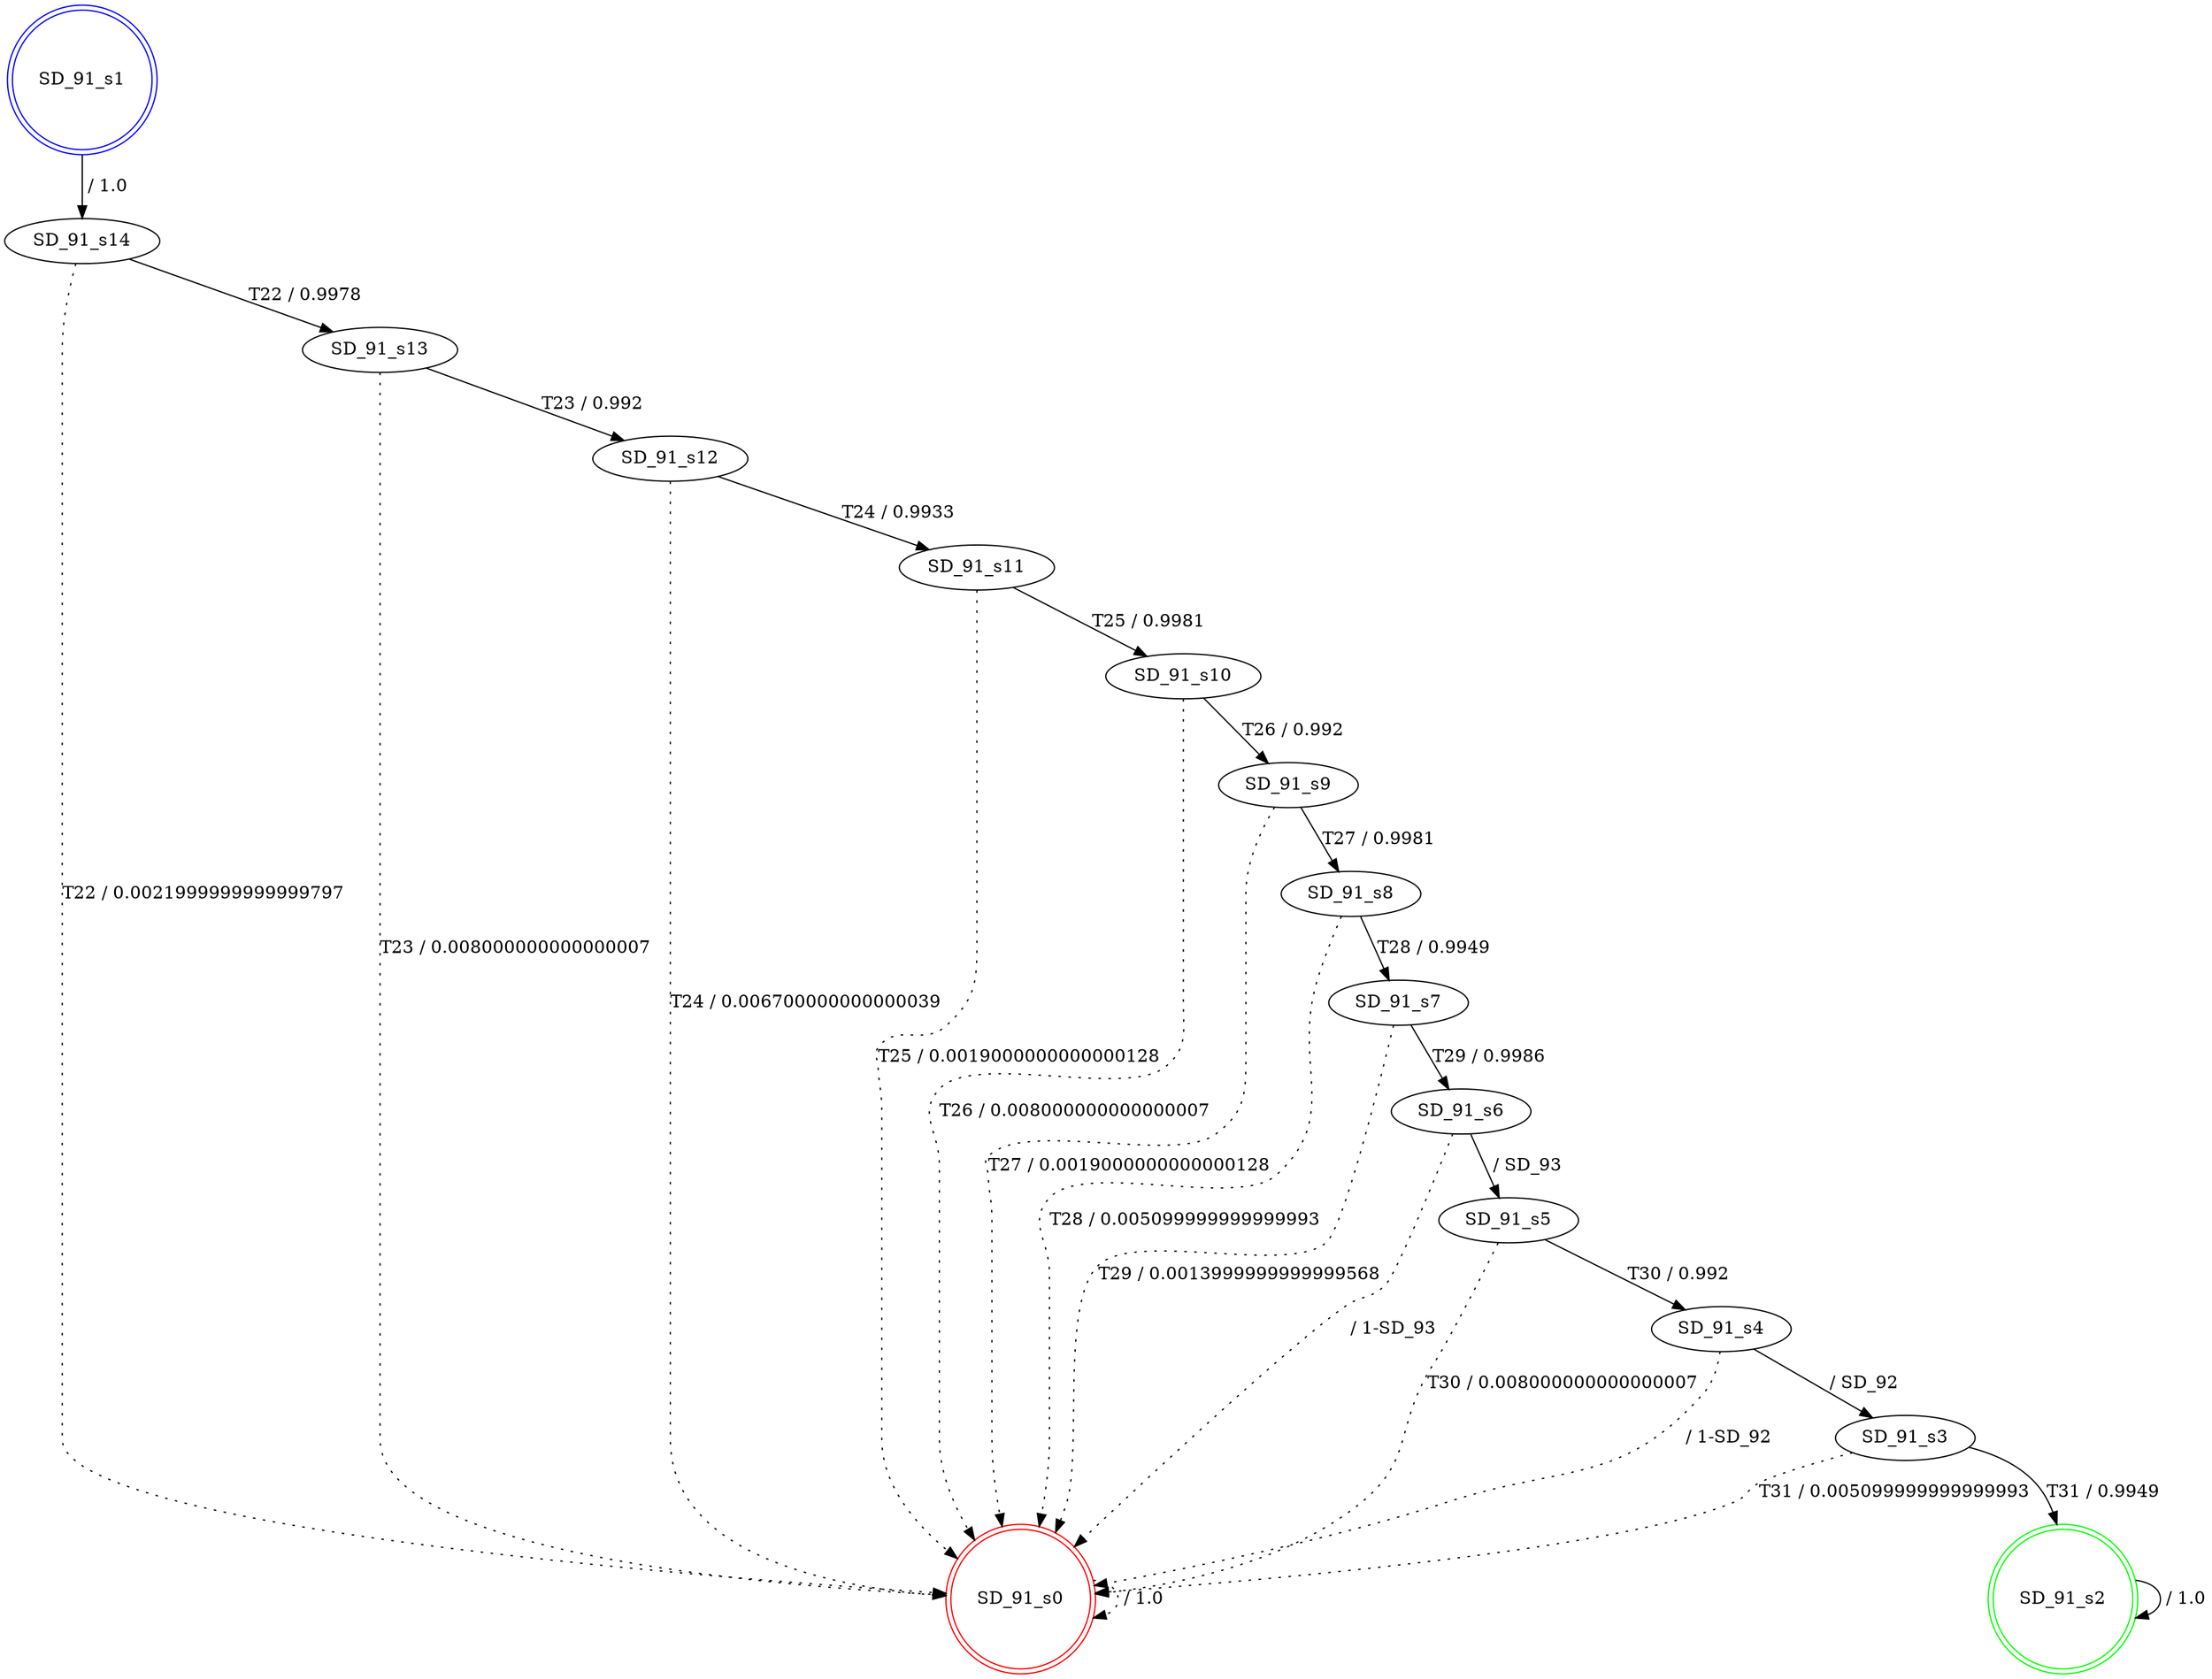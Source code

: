digraph graphname {
SD_91_s0 [label="SD_91_s0",color=red,shape=doublecircle ];
SD_91_s1 [label="SD_91_s1",color=blue,shape=doublecircle ];
SD_91_s2 [label="SD_91_s2",color=green,shape=doublecircle ];
SD_91_s3 [label="SD_91_s3" ];
SD_91_s4 [label="SD_91_s4" ];
SD_91_s5 [label="SD_91_s5" ];
SD_91_s6 [label="SD_91_s6" ];
SD_91_s7 [label="SD_91_s7" ];
SD_91_s8 [label="SD_91_s8" ];
SD_91_s9 [label="SD_91_s9" ];
SD_91_s10 [label="SD_91_s10" ];
SD_91_s11 [label="SD_91_s11" ];
SD_91_s12 [label="SD_91_s12" ];
SD_91_s13 [label="SD_91_s13" ];
SD_91_s14 [label="SD_91_s14" ];
SD_91_s0 -> SD_91_s0 [label=" / 1.0", style=dotted];
SD_91_s1 -> SD_91_s14 [label=" / 1.0"];
SD_91_s2 -> SD_91_s2 [label=" / 1.0"];
SD_91_s3 -> SD_91_s2 [label="T31 / 0.9949"];
SD_91_s3 -> SD_91_s0 [label="T31 / 0.005099999999999993", style=dotted];
SD_91_s4 -> SD_91_s3 [label=" / SD_92"];
SD_91_s4 -> SD_91_s0 [label=" / 1-SD_92", style=dotted];
SD_91_s5 -> SD_91_s4 [label="T30 / 0.992"];
SD_91_s5 -> SD_91_s0 [label="T30 / 0.008000000000000007", style=dotted];
SD_91_s6 -> SD_91_s5 [label=" / SD_93"];
SD_91_s6 -> SD_91_s0 [label=" / 1-SD_93", style=dotted];
SD_91_s7 -> SD_91_s6 [label="T29 / 0.9986"];
SD_91_s7 -> SD_91_s0 [label="T29 / 0.0013999999999999568", style=dotted];
SD_91_s8 -> SD_91_s7 [label="T28 / 0.9949"];
SD_91_s8 -> SD_91_s0 [label="T28 / 0.005099999999999993", style=dotted];
SD_91_s9 -> SD_91_s8 [label="T27 / 0.9981"];
SD_91_s9 -> SD_91_s0 [label="T27 / 0.0019000000000000128", style=dotted];
SD_91_s10 -> SD_91_s9 [label="T26 / 0.992"];
SD_91_s10 -> SD_91_s0 [label="T26 / 0.008000000000000007", style=dotted];
SD_91_s11 -> SD_91_s10 [label="T25 / 0.9981"];
SD_91_s11 -> SD_91_s0 [label="T25 / 0.0019000000000000128", style=dotted];
SD_91_s12 -> SD_91_s11 [label="T24 / 0.9933"];
SD_91_s12 -> SD_91_s0 [label="T24 / 0.006700000000000039", style=dotted];
SD_91_s13 -> SD_91_s12 [label="T23 / 0.992"];
SD_91_s13 -> SD_91_s0 [label="T23 / 0.008000000000000007", style=dotted];
SD_91_s14 -> SD_91_s13 [label="T22 / 0.9978"];
SD_91_s14 -> SD_91_s0 [label="T22 / 0.0021999999999999797", style=dotted];
}